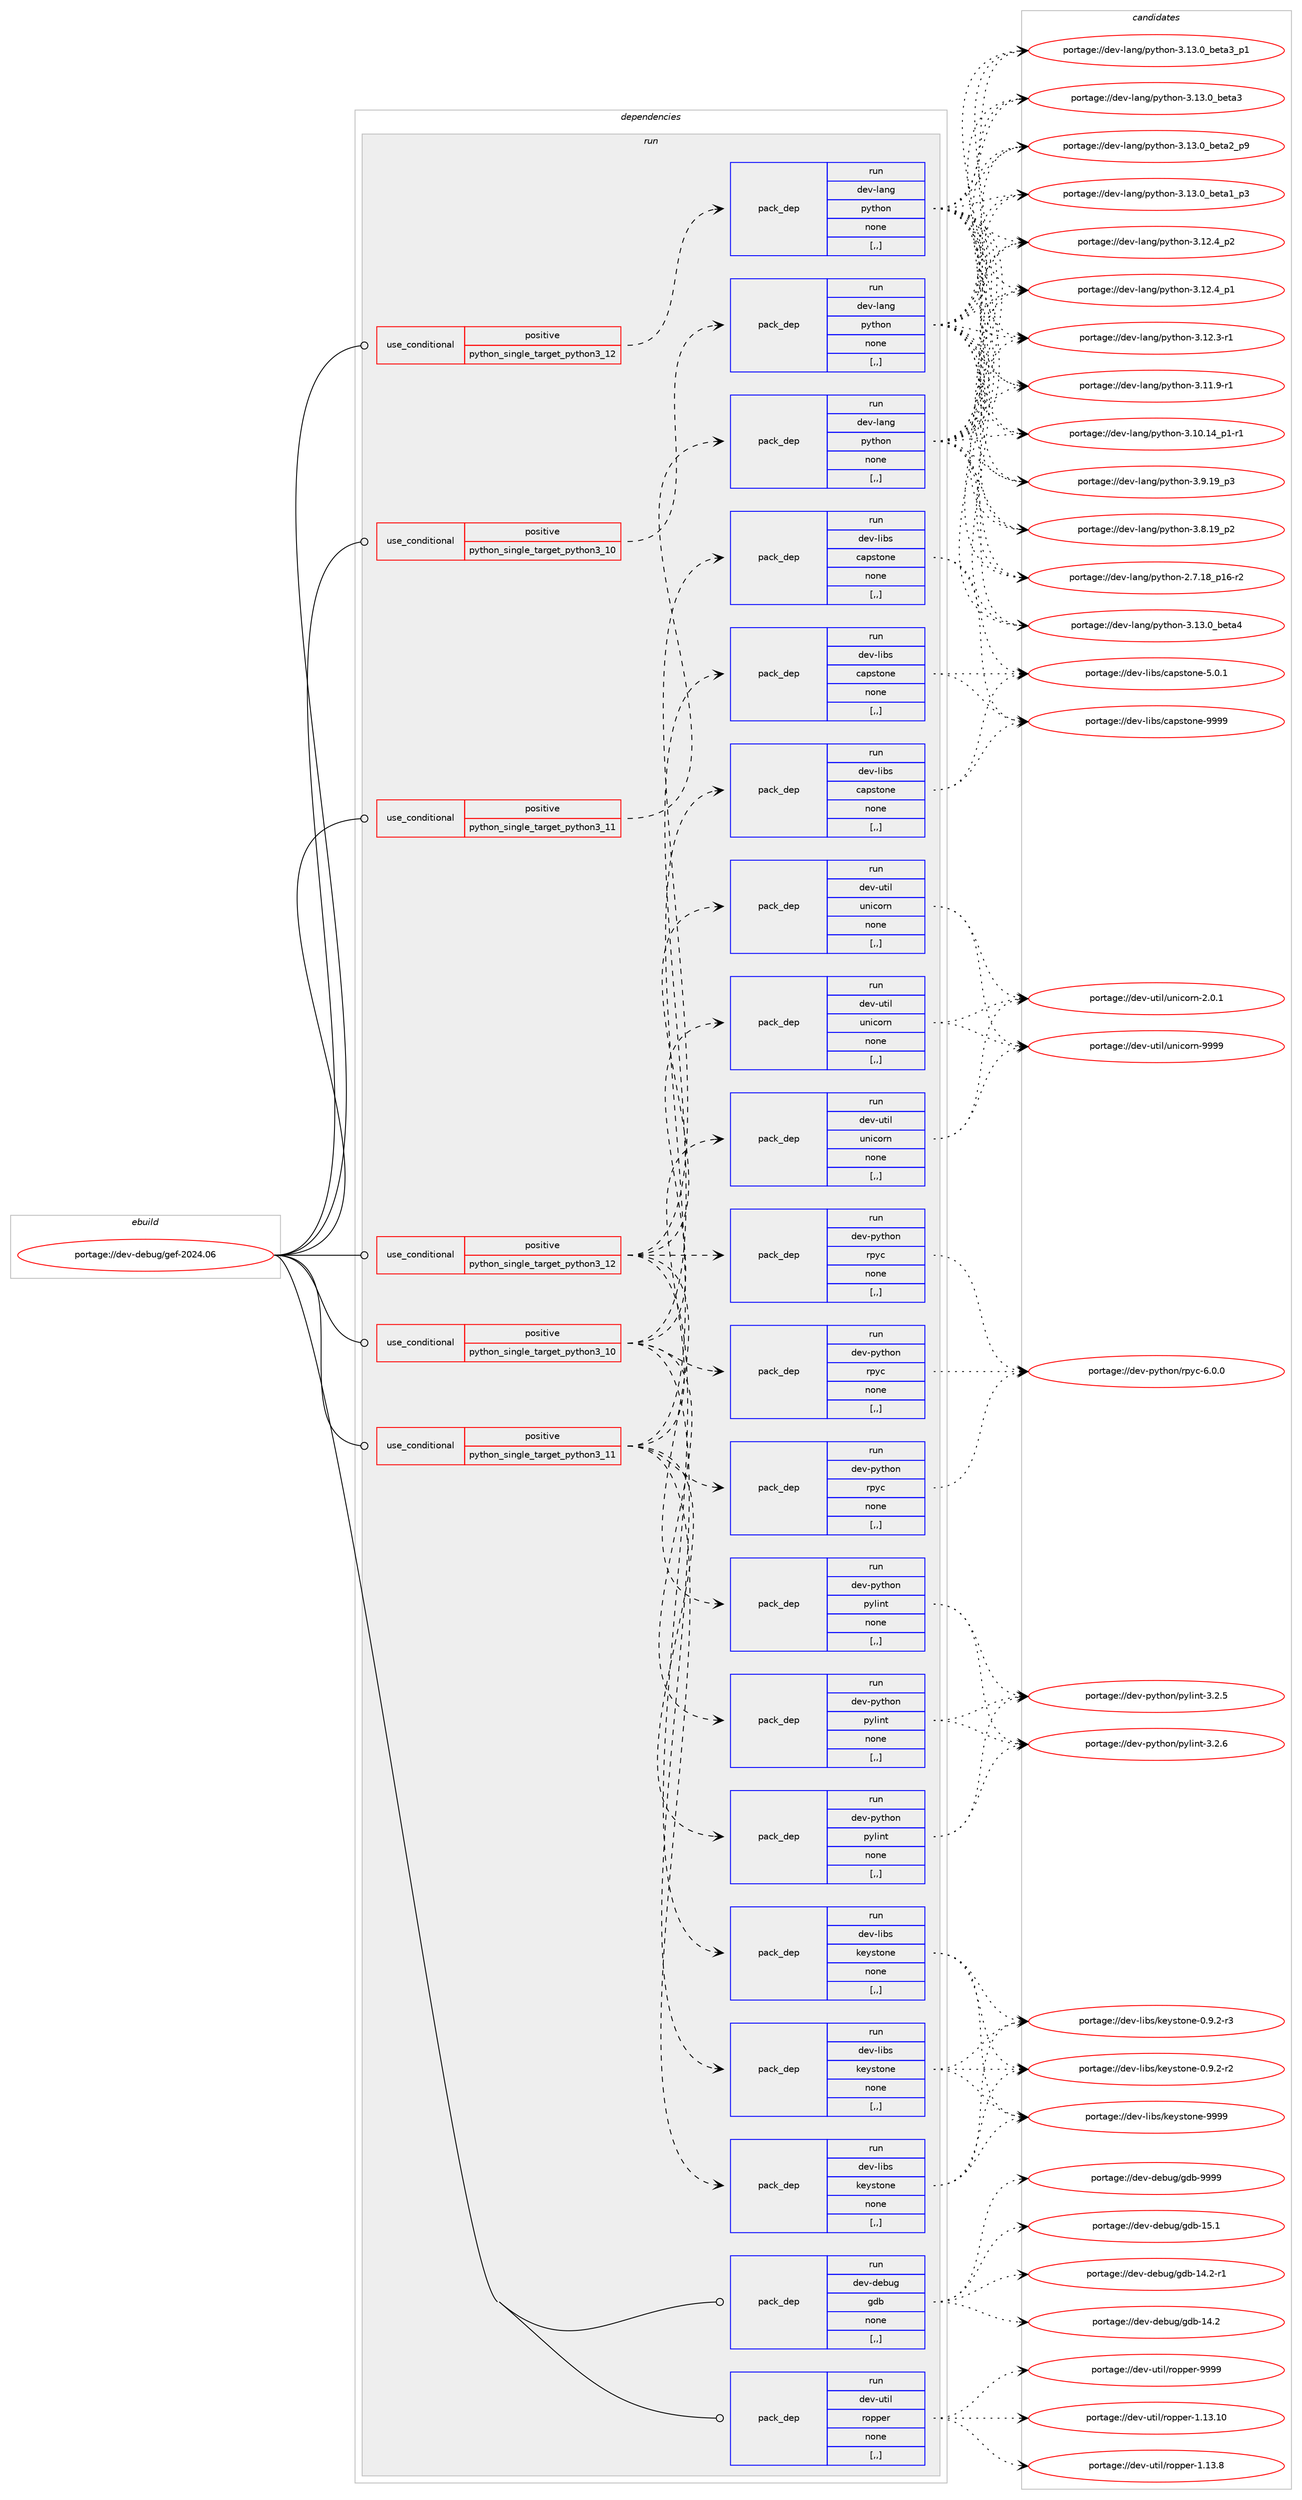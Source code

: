 digraph prolog {

# *************
# Graph options
# *************

newrank=true;
concentrate=true;
compound=true;
graph [rankdir=LR,fontname=Helvetica,fontsize=10,ranksep=1.5];#, ranksep=2.5, nodesep=0.2];
edge  [arrowhead=vee];
node  [fontname=Helvetica,fontsize=10];

# **********
# The ebuild
# **********

subgraph cluster_leftcol {
color=gray;
label=<<i>ebuild</i>>;
id [label="portage://dev-debug/gef-2024.06", color=red, width=4, href="../dev-debug/gef-2024.06.svg"];
}

# ****************
# The dependencies
# ****************

subgraph cluster_midcol {
color=gray;
label=<<i>dependencies</i>>;
subgraph cluster_compile {
fillcolor="#eeeeee";
style=filled;
label=<<i>compile</i>>;
}
subgraph cluster_compileandrun {
fillcolor="#eeeeee";
style=filled;
label=<<i>compile and run</i>>;
}
subgraph cluster_run {
fillcolor="#eeeeee";
style=filled;
label=<<i>run</i>>;
subgraph cond19143 {
dependency72335 [label=<<TABLE BORDER="0" CELLBORDER="1" CELLSPACING="0" CELLPADDING="4"><TR><TD ROWSPAN="3" CELLPADDING="10">use_conditional</TD></TR><TR><TD>positive</TD></TR><TR><TD>python_single_target_python3_10</TD></TR></TABLE>>, shape=none, color=red];
subgraph pack52241 {
dependency72336 [label=<<TABLE BORDER="0" CELLBORDER="1" CELLSPACING="0" CELLPADDING="4" WIDTH="220"><TR><TD ROWSPAN="6" CELLPADDING="30">pack_dep</TD></TR><TR><TD WIDTH="110">run</TD></TR><TR><TD>dev-lang</TD></TR><TR><TD>python</TD></TR><TR><TD>none</TD></TR><TR><TD>[,,]</TD></TR></TABLE>>, shape=none, color=blue];
}
dependency72335:e -> dependency72336:w [weight=20,style="dashed",arrowhead="vee"];
}
id:e -> dependency72335:w [weight=20,style="solid",arrowhead="odot"];
subgraph cond19144 {
dependency72337 [label=<<TABLE BORDER="0" CELLBORDER="1" CELLSPACING="0" CELLPADDING="4"><TR><TD ROWSPAN="3" CELLPADDING="10">use_conditional</TD></TR><TR><TD>positive</TD></TR><TR><TD>python_single_target_python3_10</TD></TR></TABLE>>, shape=none, color=red];
subgraph pack52242 {
dependency72338 [label=<<TABLE BORDER="0" CELLBORDER="1" CELLSPACING="0" CELLPADDING="4" WIDTH="220"><TR><TD ROWSPAN="6" CELLPADDING="30">pack_dep</TD></TR><TR><TD WIDTH="110">run</TD></TR><TR><TD>dev-libs</TD></TR><TR><TD>capstone</TD></TR><TR><TD>none</TD></TR><TR><TD>[,,]</TD></TR></TABLE>>, shape=none, color=blue];
}
dependency72337:e -> dependency72338:w [weight=20,style="dashed",arrowhead="vee"];
subgraph pack52243 {
dependency72339 [label=<<TABLE BORDER="0" CELLBORDER="1" CELLSPACING="0" CELLPADDING="4" WIDTH="220"><TR><TD ROWSPAN="6" CELLPADDING="30">pack_dep</TD></TR><TR><TD WIDTH="110">run</TD></TR><TR><TD>dev-libs</TD></TR><TR><TD>keystone</TD></TR><TR><TD>none</TD></TR><TR><TD>[,,]</TD></TR></TABLE>>, shape=none, color=blue];
}
dependency72337:e -> dependency72339:w [weight=20,style="dashed",arrowhead="vee"];
subgraph pack52244 {
dependency72340 [label=<<TABLE BORDER="0" CELLBORDER="1" CELLSPACING="0" CELLPADDING="4" WIDTH="220"><TR><TD ROWSPAN="6" CELLPADDING="30">pack_dep</TD></TR><TR><TD WIDTH="110">run</TD></TR><TR><TD>dev-python</TD></TR><TR><TD>pylint</TD></TR><TR><TD>none</TD></TR><TR><TD>[,,]</TD></TR></TABLE>>, shape=none, color=blue];
}
dependency72337:e -> dependency72340:w [weight=20,style="dashed",arrowhead="vee"];
subgraph pack52245 {
dependency72341 [label=<<TABLE BORDER="0" CELLBORDER="1" CELLSPACING="0" CELLPADDING="4" WIDTH="220"><TR><TD ROWSPAN="6" CELLPADDING="30">pack_dep</TD></TR><TR><TD WIDTH="110">run</TD></TR><TR><TD>dev-python</TD></TR><TR><TD>rpyc</TD></TR><TR><TD>none</TD></TR><TR><TD>[,,]</TD></TR></TABLE>>, shape=none, color=blue];
}
dependency72337:e -> dependency72341:w [weight=20,style="dashed",arrowhead="vee"];
subgraph pack52246 {
dependency72342 [label=<<TABLE BORDER="0" CELLBORDER="1" CELLSPACING="0" CELLPADDING="4" WIDTH="220"><TR><TD ROWSPAN="6" CELLPADDING="30">pack_dep</TD></TR><TR><TD WIDTH="110">run</TD></TR><TR><TD>dev-util</TD></TR><TR><TD>unicorn</TD></TR><TR><TD>none</TD></TR><TR><TD>[,,]</TD></TR></TABLE>>, shape=none, color=blue];
}
dependency72337:e -> dependency72342:w [weight=20,style="dashed",arrowhead="vee"];
}
id:e -> dependency72337:w [weight=20,style="solid",arrowhead="odot"];
subgraph cond19145 {
dependency72343 [label=<<TABLE BORDER="0" CELLBORDER="1" CELLSPACING="0" CELLPADDING="4"><TR><TD ROWSPAN="3" CELLPADDING="10">use_conditional</TD></TR><TR><TD>positive</TD></TR><TR><TD>python_single_target_python3_11</TD></TR></TABLE>>, shape=none, color=red];
subgraph pack52247 {
dependency72344 [label=<<TABLE BORDER="0" CELLBORDER="1" CELLSPACING="0" CELLPADDING="4" WIDTH="220"><TR><TD ROWSPAN="6" CELLPADDING="30">pack_dep</TD></TR><TR><TD WIDTH="110">run</TD></TR><TR><TD>dev-lang</TD></TR><TR><TD>python</TD></TR><TR><TD>none</TD></TR><TR><TD>[,,]</TD></TR></TABLE>>, shape=none, color=blue];
}
dependency72343:e -> dependency72344:w [weight=20,style="dashed",arrowhead="vee"];
}
id:e -> dependency72343:w [weight=20,style="solid",arrowhead="odot"];
subgraph cond19146 {
dependency72345 [label=<<TABLE BORDER="0" CELLBORDER="1" CELLSPACING="0" CELLPADDING="4"><TR><TD ROWSPAN="3" CELLPADDING="10">use_conditional</TD></TR><TR><TD>positive</TD></TR><TR><TD>python_single_target_python3_11</TD></TR></TABLE>>, shape=none, color=red];
subgraph pack52248 {
dependency72346 [label=<<TABLE BORDER="0" CELLBORDER="1" CELLSPACING="0" CELLPADDING="4" WIDTH="220"><TR><TD ROWSPAN="6" CELLPADDING="30">pack_dep</TD></TR><TR><TD WIDTH="110">run</TD></TR><TR><TD>dev-libs</TD></TR><TR><TD>capstone</TD></TR><TR><TD>none</TD></TR><TR><TD>[,,]</TD></TR></TABLE>>, shape=none, color=blue];
}
dependency72345:e -> dependency72346:w [weight=20,style="dashed",arrowhead="vee"];
subgraph pack52249 {
dependency72347 [label=<<TABLE BORDER="0" CELLBORDER="1" CELLSPACING="0" CELLPADDING="4" WIDTH="220"><TR><TD ROWSPAN="6" CELLPADDING="30">pack_dep</TD></TR><TR><TD WIDTH="110">run</TD></TR><TR><TD>dev-libs</TD></TR><TR><TD>keystone</TD></TR><TR><TD>none</TD></TR><TR><TD>[,,]</TD></TR></TABLE>>, shape=none, color=blue];
}
dependency72345:e -> dependency72347:w [weight=20,style="dashed",arrowhead="vee"];
subgraph pack52250 {
dependency72348 [label=<<TABLE BORDER="0" CELLBORDER="1" CELLSPACING="0" CELLPADDING="4" WIDTH="220"><TR><TD ROWSPAN="6" CELLPADDING="30">pack_dep</TD></TR><TR><TD WIDTH="110">run</TD></TR><TR><TD>dev-python</TD></TR><TR><TD>pylint</TD></TR><TR><TD>none</TD></TR><TR><TD>[,,]</TD></TR></TABLE>>, shape=none, color=blue];
}
dependency72345:e -> dependency72348:w [weight=20,style="dashed",arrowhead="vee"];
subgraph pack52251 {
dependency72349 [label=<<TABLE BORDER="0" CELLBORDER="1" CELLSPACING="0" CELLPADDING="4" WIDTH="220"><TR><TD ROWSPAN="6" CELLPADDING="30">pack_dep</TD></TR><TR><TD WIDTH="110">run</TD></TR><TR><TD>dev-python</TD></TR><TR><TD>rpyc</TD></TR><TR><TD>none</TD></TR><TR><TD>[,,]</TD></TR></TABLE>>, shape=none, color=blue];
}
dependency72345:e -> dependency72349:w [weight=20,style="dashed",arrowhead="vee"];
subgraph pack52252 {
dependency72350 [label=<<TABLE BORDER="0" CELLBORDER="1" CELLSPACING="0" CELLPADDING="4" WIDTH="220"><TR><TD ROWSPAN="6" CELLPADDING="30">pack_dep</TD></TR><TR><TD WIDTH="110">run</TD></TR><TR><TD>dev-util</TD></TR><TR><TD>unicorn</TD></TR><TR><TD>none</TD></TR><TR><TD>[,,]</TD></TR></TABLE>>, shape=none, color=blue];
}
dependency72345:e -> dependency72350:w [weight=20,style="dashed",arrowhead="vee"];
}
id:e -> dependency72345:w [weight=20,style="solid",arrowhead="odot"];
subgraph cond19147 {
dependency72351 [label=<<TABLE BORDER="0" CELLBORDER="1" CELLSPACING="0" CELLPADDING="4"><TR><TD ROWSPAN="3" CELLPADDING="10">use_conditional</TD></TR><TR><TD>positive</TD></TR><TR><TD>python_single_target_python3_12</TD></TR></TABLE>>, shape=none, color=red];
subgraph pack52253 {
dependency72352 [label=<<TABLE BORDER="0" CELLBORDER="1" CELLSPACING="0" CELLPADDING="4" WIDTH="220"><TR><TD ROWSPAN="6" CELLPADDING="30">pack_dep</TD></TR><TR><TD WIDTH="110">run</TD></TR><TR><TD>dev-lang</TD></TR><TR><TD>python</TD></TR><TR><TD>none</TD></TR><TR><TD>[,,]</TD></TR></TABLE>>, shape=none, color=blue];
}
dependency72351:e -> dependency72352:w [weight=20,style="dashed",arrowhead="vee"];
}
id:e -> dependency72351:w [weight=20,style="solid",arrowhead="odot"];
subgraph cond19148 {
dependency72353 [label=<<TABLE BORDER="0" CELLBORDER="1" CELLSPACING="0" CELLPADDING="4"><TR><TD ROWSPAN="3" CELLPADDING="10">use_conditional</TD></TR><TR><TD>positive</TD></TR><TR><TD>python_single_target_python3_12</TD></TR></TABLE>>, shape=none, color=red];
subgraph pack52254 {
dependency72354 [label=<<TABLE BORDER="0" CELLBORDER="1" CELLSPACING="0" CELLPADDING="4" WIDTH="220"><TR><TD ROWSPAN="6" CELLPADDING="30">pack_dep</TD></TR><TR><TD WIDTH="110">run</TD></TR><TR><TD>dev-libs</TD></TR><TR><TD>capstone</TD></TR><TR><TD>none</TD></TR><TR><TD>[,,]</TD></TR></TABLE>>, shape=none, color=blue];
}
dependency72353:e -> dependency72354:w [weight=20,style="dashed",arrowhead="vee"];
subgraph pack52255 {
dependency72355 [label=<<TABLE BORDER="0" CELLBORDER="1" CELLSPACING="0" CELLPADDING="4" WIDTH="220"><TR><TD ROWSPAN="6" CELLPADDING="30">pack_dep</TD></TR><TR><TD WIDTH="110">run</TD></TR><TR><TD>dev-libs</TD></TR><TR><TD>keystone</TD></TR><TR><TD>none</TD></TR><TR><TD>[,,]</TD></TR></TABLE>>, shape=none, color=blue];
}
dependency72353:e -> dependency72355:w [weight=20,style="dashed",arrowhead="vee"];
subgraph pack52256 {
dependency72356 [label=<<TABLE BORDER="0" CELLBORDER="1" CELLSPACING="0" CELLPADDING="4" WIDTH="220"><TR><TD ROWSPAN="6" CELLPADDING="30">pack_dep</TD></TR><TR><TD WIDTH="110">run</TD></TR><TR><TD>dev-python</TD></TR><TR><TD>pylint</TD></TR><TR><TD>none</TD></TR><TR><TD>[,,]</TD></TR></TABLE>>, shape=none, color=blue];
}
dependency72353:e -> dependency72356:w [weight=20,style="dashed",arrowhead="vee"];
subgraph pack52257 {
dependency72357 [label=<<TABLE BORDER="0" CELLBORDER="1" CELLSPACING="0" CELLPADDING="4" WIDTH="220"><TR><TD ROWSPAN="6" CELLPADDING="30">pack_dep</TD></TR><TR><TD WIDTH="110">run</TD></TR><TR><TD>dev-python</TD></TR><TR><TD>rpyc</TD></TR><TR><TD>none</TD></TR><TR><TD>[,,]</TD></TR></TABLE>>, shape=none, color=blue];
}
dependency72353:e -> dependency72357:w [weight=20,style="dashed",arrowhead="vee"];
subgraph pack52258 {
dependency72358 [label=<<TABLE BORDER="0" CELLBORDER="1" CELLSPACING="0" CELLPADDING="4" WIDTH="220"><TR><TD ROWSPAN="6" CELLPADDING="30">pack_dep</TD></TR><TR><TD WIDTH="110">run</TD></TR><TR><TD>dev-util</TD></TR><TR><TD>unicorn</TD></TR><TR><TD>none</TD></TR><TR><TD>[,,]</TD></TR></TABLE>>, shape=none, color=blue];
}
dependency72353:e -> dependency72358:w [weight=20,style="dashed",arrowhead="vee"];
}
id:e -> dependency72353:w [weight=20,style="solid",arrowhead="odot"];
subgraph pack52259 {
dependency72359 [label=<<TABLE BORDER="0" CELLBORDER="1" CELLSPACING="0" CELLPADDING="4" WIDTH="220"><TR><TD ROWSPAN="6" CELLPADDING="30">pack_dep</TD></TR><TR><TD WIDTH="110">run</TD></TR><TR><TD>dev-debug</TD></TR><TR><TD>gdb</TD></TR><TR><TD>none</TD></TR><TR><TD>[,,]</TD></TR></TABLE>>, shape=none, color=blue];
}
id:e -> dependency72359:w [weight=20,style="solid",arrowhead="odot"];
subgraph pack52260 {
dependency72360 [label=<<TABLE BORDER="0" CELLBORDER="1" CELLSPACING="0" CELLPADDING="4" WIDTH="220"><TR><TD ROWSPAN="6" CELLPADDING="30">pack_dep</TD></TR><TR><TD WIDTH="110">run</TD></TR><TR><TD>dev-util</TD></TR><TR><TD>ropper</TD></TR><TR><TD>none</TD></TR><TR><TD>[,,]</TD></TR></TABLE>>, shape=none, color=blue];
}
id:e -> dependency72360:w [weight=20,style="solid",arrowhead="odot"];
}
}

# **************
# The candidates
# **************

subgraph cluster_choices {
rank=same;
color=gray;
label=<<i>candidates</i>>;

subgraph choice52241 {
color=black;
nodesep=1;
choice1001011184510897110103471121211161041111104551464951464895981011169752 [label="portage://dev-lang/python-3.13.0_beta4", color=red, width=4,href="../dev-lang/python-3.13.0_beta4.svg"];
choice10010111845108971101034711212111610411111045514649514648959810111697519511249 [label="portage://dev-lang/python-3.13.0_beta3_p1", color=red, width=4,href="../dev-lang/python-3.13.0_beta3_p1.svg"];
choice1001011184510897110103471121211161041111104551464951464895981011169751 [label="portage://dev-lang/python-3.13.0_beta3", color=red, width=4,href="../dev-lang/python-3.13.0_beta3.svg"];
choice10010111845108971101034711212111610411111045514649514648959810111697509511257 [label="portage://dev-lang/python-3.13.0_beta2_p9", color=red, width=4,href="../dev-lang/python-3.13.0_beta2_p9.svg"];
choice10010111845108971101034711212111610411111045514649514648959810111697499511251 [label="portage://dev-lang/python-3.13.0_beta1_p3", color=red, width=4,href="../dev-lang/python-3.13.0_beta1_p3.svg"];
choice100101118451089711010347112121116104111110455146495046529511250 [label="portage://dev-lang/python-3.12.4_p2", color=red, width=4,href="../dev-lang/python-3.12.4_p2.svg"];
choice100101118451089711010347112121116104111110455146495046529511249 [label="portage://dev-lang/python-3.12.4_p1", color=red, width=4,href="../dev-lang/python-3.12.4_p1.svg"];
choice100101118451089711010347112121116104111110455146495046514511449 [label="portage://dev-lang/python-3.12.3-r1", color=red, width=4,href="../dev-lang/python-3.12.3-r1.svg"];
choice100101118451089711010347112121116104111110455146494946574511449 [label="portage://dev-lang/python-3.11.9-r1", color=red, width=4,href="../dev-lang/python-3.11.9-r1.svg"];
choice100101118451089711010347112121116104111110455146494846495295112494511449 [label="portage://dev-lang/python-3.10.14_p1-r1", color=red, width=4,href="../dev-lang/python-3.10.14_p1-r1.svg"];
choice100101118451089711010347112121116104111110455146574649579511251 [label="portage://dev-lang/python-3.9.19_p3", color=red, width=4,href="../dev-lang/python-3.9.19_p3.svg"];
choice100101118451089711010347112121116104111110455146564649579511250 [label="portage://dev-lang/python-3.8.19_p2", color=red, width=4,href="../dev-lang/python-3.8.19_p2.svg"];
choice100101118451089711010347112121116104111110455046554649569511249544511450 [label="portage://dev-lang/python-2.7.18_p16-r2", color=red, width=4,href="../dev-lang/python-2.7.18_p16-r2.svg"];
dependency72336:e -> choice1001011184510897110103471121211161041111104551464951464895981011169752:w [style=dotted,weight="100"];
dependency72336:e -> choice10010111845108971101034711212111610411111045514649514648959810111697519511249:w [style=dotted,weight="100"];
dependency72336:e -> choice1001011184510897110103471121211161041111104551464951464895981011169751:w [style=dotted,weight="100"];
dependency72336:e -> choice10010111845108971101034711212111610411111045514649514648959810111697509511257:w [style=dotted,weight="100"];
dependency72336:e -> choice10010111845108971101034711212111610411111045514649514648959810111697499511251:w [style=dotted,weight="100"];
dependency72336:e -> choice100101118451089711010347112121116104111110455146495046529511250:w [style=dotted,weight="100"];
dependency72336:e -> choice100101118451089711010347112121116104111110455146495046529511249:w [style=dotted,weight="100"];
dependency72336:e -> choice100101118451089711010347112121116104111110455146495046514511449:w [style=dotted,weight="100"];
dependency72336:e -> choice100101118451089711010347112121116104111110455146494946574511449:w [style=dotted,weight="100"];
dependency72336:e -> choice100101118451089711010347112121116104111110455146494846495295112494511449:w [style=dotted,weight="100"];
dependency72336:e -> choice100101118451089711010347112121116104111110455146574649579511251:w [style=dotted,weight="100"];
dependency72336:e -> choice100101118451089711010347112121116104111110455146564649579511250:w [style=dotted,weight="100"];
dependency72336:e -> choice100101118451089711010347112121116104111110455046554649569511249544511450:w [style=dotted,weight="100"];
}
subgraph choice52242 {
color=black;
nodesep=1;
choice10010111845108105981154799971121151161111101014557575757 [label="portage://dev-libs/capstone-9999", color=red, width=4,href="../dev-libs/capstone-9999.svg"];
choice1001011184510810598115479997112115116111110101455346484649 [label="portage://dev-libs/capstone-5.0.1", color=red, width=4,href="../dev-libs/capstone-5.0.1.svg"];
dependency72338:e -> choice10010111845108105981154799971121151161111101014557575757:w [style=dotted,weight="100"];
dependency72338:e -> choice1001011184510810598115479997112115116111110101455346484649:w [style=dotted,weight="100"];
}
subgraph choice52243 {
color=black;
nodesep=1;
choice1001011184510810598115471071011211151161111101014557575757 [label="portage://dev-libs/keystone-9999", color=red, width=4,href="../dev-libs/keystone-9999.svg"];
choice1001011184510810598115471071011211151161111101014548465746504511451 [label="portage://dev-libs/keystone-0.9.2-r3", color=red, width=4,href="../dev-libs/keystone-0.9.2-r3.svg"];
choice1001011184510810598115471071011211151161111101014548465746504511450 [label="portage://dev-libs/keystone-0.9.2-r2", color=red, width=4,href="../dev-libs/keystone-0.9.2-r2.svg"];
dependency72339:e -> choice1001011184510810598115471071011211151161111101014557575757:w [style=dotted,weight="100"];
dependency72339:e -> choice1001011184510810598115471071011211151161111101014548465746504511451:w [style=dotted,weight="100"];
dependency72339:e -> choice1001011184510810598115471071011211151161111101014548465746504511450:w [style=dotted,weight="100"];
}
subgraph choice52244 {
color=black;
nodesep=1;
choice1001011184511212111610411111047112121108105110116455146504654 [label="portage://dev-python/pylint-3.2.6", color=red, width=4,href="../dev-python/pylint-3.2.6.svg"];
choice1001011184511212111610411111047112121108105110116455146504653 [label="portage://dev-python/pylint-3.2.5", color=red, width=4,href="../dev-python/pylint-3.2.5.svg"];
dependency72340:e -> choice1001011184511212111610411111047112121108105110116455146504654:w [style=dotted,weight="100"];
dependency72340:e -> choice1001011184511212111610411111047112121108105110116455146504653:w [style=dotted,weight="100"];
}
subgraph choice52245 {
color=black;
nodesep=1;
choice100101118451121211161041111104711411212199455446484648 [label="portage://dev-python/rpyc-6.0.0", color=red, width=4,href="../dev-python/rpyc-6.0.0.svg"];
dependency72341:e -> choice100101118451121211161041111104711411212199455446484648:w [style=dotted,weight="100"];
}
subgraph choice52246 {
color=black;
nodesep=1;
choice1001011184511711610510847117110105991111141104557575757 [label="portage://dev-util/unicorn-9999", color=red, width=4,href="../dev-util/unicorn-9999.svg"];
choice100101118451171161051084711711010599111114110455046484649 [label="portage://dev-util/unicorn-2.0.1", color=red, width=4,href="../dev-util/unicorn-2.0.1.svg"];
dependency72342:e -> choice1001011184511711610510847117110105991111141104557575757:w [style=dotted,weight="100"];
dependency72342:e -> choice100101118451171161051084711711010599111114110455046484649:w [style=dotted,weight="100"];
}
subgraph choice52247 {
color=black;
nodesep=1;
choice1001011184510897110103471121211161041111104551464951464895981011169752 [label="portage://dev-lang/python-3.13.0_beta4", color=red, width=4,href="../dev-lang/python-3.13.0_beta4.svg"];
choice10010111845108971101034711212111610411111045514649514648959810111697519511249 [label="portage://dev-lang/python-3.13.0_beta3_p1", color=red, width=4,href="../dev-lang/python-3.13.0_beta3_p1.svg"];
choice1001011184510897110103471121211161041111104551464951464895981011169751 [label="portage://dev-lang/python-3.13.0_beta3", color=red, width=4,href="../dev-lang/python-3.13.0_beta3.svg"];
choice10010111845108971101034711212111610411111045514649514648959810111697509511257 [label="portage://dev-lang/python-3.13.0_beta2_p9", color=red, width=4,href="../dev-lang/python-3.13.0_beta2_p9.svg"];
choice10010111845108971101034711212111610411111045514649514648959810111697499511251 [label="portage://dev-lang/python-3.13.0_beta1_p3", color=red, width=4,href="../dev-lang/python-3.13.0_beta1_p3.svg"];
choice100101118451089711010347112121116104111110455146495046529511250 [label="portage://dev-lang/python-3.12.4_p2", color=red, width=4,href="../dev-lang/python-3.12.4_p2.svg"];
choice100101118451089711010347112121116104111110455146495046529511249 [label="portage://dev-lang/python-3.12.4_p1", color=red, width=4,href="../dev-lang/python-3.12.4_p1.svg"];
choice100101118451089711010347112121116104111110455146495046514511449 [label="portage://dev-lang/python-3.12.3-r1", color=red, width=4,href="../dev-lang/python-3.12.3-r1.svg"];
choice100101118451089711010347112121116104111110455146494946574511449 [label="portage://dev-lang/python-3.11.9-r1", color=red, width=4,href="../dev-lang/python-3.11.9-r1.svg"];
choice100101118451089711010347112121116104111110455146494846495295112494511449 [label="portage://dev-lang/python-3.10.14_p1-r1", color=red, width=4,href="../dev-lang/python-3.10.14_p1-r1.svg"];
choice100101118451089711010347112121116104111110455146574649579511251 [label="portage://dev-lang/python-3.9.19_p3", color=red, width=4,href="../dev-lang/python-3.9.19_p3.svg"];
choice100101118451089711010347112121116104111110455146564649579511250 [label="portage://dev-lang/python-3.8.19_p2", color=red, width=4,href="../dev-lang/python-3.8.19_p2.svg"];
choice100101118451089711010347112121116104111110455046554649569511249544511450 [label="portage://dev-lang/python-2.7.18_p16-r2", color=red, width=4,href="../dev-lang/python-2.7.18_p16-r2.svg"];
dependency72344:e -> choice1001011184510897110103471121211161041111104551464951464895981011169752:w [style=dotted,weight="100"];
dependency72344:e -> choice10010111845108971101034711212111610411111045514649514648959810111697519511249:w [style=dotted,weight="100"];
dependency72344:e -> choice1001011184510897110103471121211161041111104551464951464895981011169751:w [style=dotted,weight="100"];
dependency72344:e -> choice10010111845108971101034711212111610411111045514649514648959810111697509511257:w [style=dotted,weight="100"];
dependency72344:e -> choice10010111845108971101034711212111610411111045514649514648959810111697499511251:w [style=dotted,weight="100"];
dependency72344:e -> choice100101118451089711010347112121116104111110455146495046529511250:w [style=dotted,weight="100"];
dependency72344:e -> choice100101118451089711010347112121116104111110455146495046529511249:w [style=dotted,weight="100"];
dependency72344:e -> choice100101118451089711010347112121116104111110455146495046514511449:w [style=dotted,weight="100"];
dependency72344:e -> choice100101118451089711010347112121116104111110455146494946574511449:w [style=dotted,weight="100"];
dependency72344:e -> choice100101118451089711010347112121116104111110455146494846495295112494511449:w [style=dotted,weight="100"];
dependency72344:e -> choice100101118451089711010347112121116104111110455146574649579511251:w [style=dotted,weight="100"];
dependency72344:e -> choice100101118451089711010347112121116104111110455146564649579511250:w [style=dotted,weight="100"];
dependency72344:e -> choice100101118451089711010347112121116104111110455046554649569511249544511450:w [style=dotted,weight="100"];
}
subgraph choice52248 {
color=black;
nodesep=1;
choice10010111845108105981154799971121151161111101014557575757 [label="portage://dev-libs/capstone-9999", color=red, width=4,href="../dev-libs/capstone-9999.svg"];
choice1001011184510810598115479997112115116111110101455346484649 [label="portage://dev-libs/capstone-5.0.1", color=red, width=4,href="../dev-libs/capstone-5.0.1.svg"];
dependency72346:e -> choice10010111845108105981154799971121151161111101014557575757:w [style=dotted,weight="100"];
dependency72346:e -> choice1001011184510810598115479997112115116111110101455346484649:w [style=dotted,weight="100"];
}
subgraph choice52249 {
color=black;
nodesep=1;
choice1001011184510810598115471071011211151161111101014557575757 [label="portage://dev-libs/keystone-9999", color=red, width=4,href="../dev-libs/keystone-9999.svg"];
choice1001011184510810598115471071011211151161111101014548465746504511451 [label="portage://dev-libs/keystone-0.9.2-r3", color=red, width=4,href="../dev-libs/keystone-0.9.2-r3.svg"];
choice1001011184510810598115471071011211151161111101014548465746504511450 [label="portage://dev-libs/keystone-0.9.2-r2", color=red, width=4,href="../dev-libs/keystone-0.9.2-r2.svg"];
dependency72347:e -> choice1001011184510810598115471071011211151161111101014557575757:w [style=dotted,weight="100"];
dependency72347:e -> choice1001011184510810598115471071011211151161111101014548465746504511451:w [style=dotted,weight="100"];
dependency72347:e -> choice1001011184510810598115471071011211151161111101014548465746504511450:w [style=dotted,weight="100"];
}
subgraph choice52250 {
color=black;
nodesep=1;
choice1001011184511212111610411111047112121108105110116455146504654 [label="portage://dev-python/pylint-3.2.6", color=red, width=4,href="../dev-python/pylint-3.2.6.svg"];
choice1001011184511212111610411111047112121108105110116455146504653 [label="portage://dev-python/pylint-3.2.5", color=red, width=4,href="../dev-python/pylint-3.2.5.svg"];
dependency72348:e -> choice1001011184511212111610411111047112121108105110116455146504654:w [style=dotted,weight="100"];
dependency72348:e -> choice1001011184511212111610411111047112121108105110116455146504653:w [style=dotted,weight="100"];
}
subgraph choice52251 {
color=black;
nodesep=1;
choice100101118451121211161041111104711411212199455446484648 [label="portage://dev-python/rpyc-6.0.0", color=red, width=4,href="../dev-python/rpyc-6.0.0.svg"];
dependency72349:e -> choice100101118451121211161041111104711411212199455446484648:w [style=dotted,weight="100"];
}
subgraph choice52252 {
color=black;
nodesep=1;
choice1001011184511711610510847117110105991111141104557575757 [label="portage://dev-util/unicorn-9999", color=red, width=4,href="../dev-util/unicorn-9999.svg"];
choice100101118451171161051084711711010599111114110455046484649 [label="portage://dev-util/unicorn-2.0.1", color=red, width=4,href="../dev-util/unicorn-2.0.1.svg"];
dependency72350:e -> choice1001011184511711610510847117110105991111141104557575757:w [style=dotted,weight="100"];
dependency72350:e -> choice100101118451171161051084711711010599111114110455046484649:w [style=dotted,weight="100"];
}
subgraph choice52253 {
color=black;
nodesep=1;
choice1001011184510897110103471121211161041111104551464951464895981011169752 [label="portage://dev-lang/python-3.13.0_beta4", color=red, width=4,href="../dev-lang/python-3.13.0_beta4.svg"];
choice10010111845108971101034711212111610411111045514649514648959810111697519511249 [label="portage://dev-lang/python-3.13.0_beta3_p1", color=red, width=4,href="../dev-lang/python-3.13.0_beta3_p1.svg"];
choice1001011184510897110103471121211161041111104551464951464895981011169751 [label="portage://dev-lang/python-3.13.0_beta3", color=red, width=4,href="../dev-lang/python-3.13.0_beta3.svg"];
choice10010111845108971101034711212111610411111045514649514648959810111697509511257 [label="portage://dev-lang/python-3.13.0_beta2_p9", color=red, width=4,href="../dev-lang/python-3.13.0_beta2_p9.svg"];
choice10010111845108971101034711212111610411111045514649514648959810111697499511251 [label="portage://dev-lang/python-3.13.0_beta1_p3", color=red, width=4,href="../dev-lang/python-3.13.0_beta1_p3.svg"];
choice100101118451089711010347112121116104111110455146495046529511250 [label="portage://dev-lang/python-3.12.4_p2", color=red, width=4,href="../dev-lang/python-3.12.4_p2.svg"];
choice100101118451089711010347112121116104111110455146495046529511249 [label="portage://dev-lang/python-3.12.4_p1", color=red, width=4,href="../dev-lang/python-3.12.4_p1.svg"];
choice100101118451089711010347112121116104111110455146495046514511449 [label="portage://dev-lang/python-3.12.3-r1", color=red, width=4,href="../dev-lang/python-3.12.3-r1.svg"];
choice100101118451089711010347112121116104111110455146494946574511449 [label="portage://dev-lang/python-3.11.9-r1", color=red, width=4,href="../dev-lang/python-3.11.9-r1.svg"];
choice100101118451089711010347112121116104111110455146494846495295112494511449 [label="portage://dev-lang/python-3.10.14_p1-r1", color=red, width=4,href="../dev-lang/python-3.10.14_p1-r1.svg"];
choice100101118451089711010347112121116104111110455146574649579511251 [label="portage://dev-lang/python-3.9.19_p3", color=red, width=4,href="../dev-lang/python-3.9.19_p3.svg"];
choice100101118451089711010347112121116104111110455146564649579511250 [label="portage://dev-lang/python-3.8.19_p2", color=red, width=4,href="../dev-lang/python-3.8.19_p2.svg"];
choice100101118451089711010347112121116104111110455046554649569511249544511450 [label="portage://dev-lang/python-2.7.18_p16-r2", color=red, width=4,href="../dev-lang/python-2.7.18_p16-r2.svg"];
dependency72352:e -> choice1001011184510897110103471121211161041111104551464951464895981011169752:w [style=dotted,weight="100"];
dependency72352:e -> choice10010111845108971101034711212111610411111045514649514648959810111697519511249:w [style=dotted,weight="100"];
dependency72352:e -> choice1001011184510897110103471121211161041111104551464951464895981011169751:w [style=dotted,weight="100"];
dependency72352:e -> choice10010111845108971101034711212111610411111045514649514648959810111697509511257:w [style=dotted,weight="100"];
dependency72352:e -> choice10010111845108971101034711212111610411111045514649514648959810111697499511251:w [style=dotted,weight="100"];
dependency72352:e -> choice100101118451089711010347112121116104111110455146495046529511250:w [style=dotted,weight="100"];
dependency72352:e -> choice100101118451089711010347112121116104111110455146495046529511249:w [style=dotted,weight="100"];
dependency72352:e -> choice100101118451089711010347112121116104111110455146495046514511449:w [style=dotted,weight="100"];
dependency72352:e -> choice100101118451089711010347112121116104111110455146494946574511449:w [style=dotted,weight="100"];
dependency72352:e -> choice100101118451089711010347112121116104111110455146494846495295112494511449:w [style=dotted,weight="100"];
dependency72352:e -> choice100101118451089711010347112121116104111110455146574649579511251:w [style=dotted,weight="100"];
dependency72352:e -> choice100101118451089711010347112121116104111110455146564649579511250:w [style=dotted,weight="100"];
dependency72352:e -> choice100101118451089711010347112121116104111110455046554649569511249544511450:w [style=dotted,weight="100"];
}
subgraph choice52254 {
color=black;
nodesep=1;
choice10010111845108105981154799971121151161111101014557575757 [label="portage://dev-libs/capstone-9999", color=red, width=4,href="../dev-libs/capstone-9999.svg"];
choice1001011184510810598115479997112115116111110101455346484649 [label="portage://dev-libs/capstone-5.0.1", color=red, width=4,href="../dev-libs/capstone-5.0.1.svg"];
dependency72354:e -> choice10010111845108105981154799971121151161111101014557575757:w [style=dotted,weight="100"];
dependency72354:e -> choice1001011184510810598115479997112115116111110101455346484649:w [style=dotted,weight="100"];
}
subgraph choice52255 {
color=black;
nodesep=1;
choice1001011184510810598115471071011211151161111101014557575757 [label="portage://dev-libs/keystone-9999", color=red, width=4,href="../dev-libs/keystone-9999.svg"];
choice1001011184510810598115471071011211151161111101014548465746504511451 [label="portage://dev-libs/keystone-0.9.2-r3", color=red, width=4,href="../dev-libs/keystone-0.9.2-r3.svg"];
choice1001011184510810598115471071011211151161111101014548465746504511450 [label="portage://dev-libs/keystone-0.9.2-r2", color=red, width=4,href="../dev-libs/keystone-0.9.2-r2.svg"];
dependency72355:e -> choice1001011184510810598115471071011211151161111101014557575757:w [style=dotted,weight="100"];
dependency72355:e -> choice1001011184510810598115471071011211151161111101014548465746504511451:w [style=dotted,weight="100"];
dependency72355:e -> choice1001011184510810598115471071011211151161111101014548465746504511450:w [style=dotted,weight="100"];
}
subgraph choice52256 {
color=black;
nodesep=1;
choice1001011184511212111610411111047112121108105110116455146504654 [label="portage://dev-python/pylint-3.2.6", color=red, width=4,href="../dev-python/pylint-3.2.6.svg"];
choice1001011184511212111610411111047112121108105110116455146504653 [label="portage://dev-python/pylint-3.2.5", color=red, width=4,href="../dev-python/pylint-3.2.5.svg"];
dependency72356:e -> choice1001011184511212111610411111047112121108105110116455146504654:w [style=dotted,weight="100"];
dependency72356:e -> choice1001011184511212111610411111047112121108105110116455146504653:w [style=dotted,weight="100"];
}
subgraph choice52257 {
color=black;
nodesep=1;
choice100101118451121211161041111104711411212199455446484648 [label="portage://dev-python/rpyc-6.0.0", color=red, width=4,href="../dev-python/rpyc-6.0.0.svg"];
dependency72357:e -> choice100101118451121211161041111104711411212199455446484648:w [style=dotted,weight="100"];
}
subgraph choice52258 {
color=black;
nodesep=1;
choice1001011184511711610510847117110105991111141104557575757 [label="portage://dev-util/unicorn-9999", color=red, width=4,href="../dev-util/unicorn-9999.svg"];
choice100101118451171161051084711711010599111114110455046484649 [label="portage://dev-util/unicorn-2.0.1", color=red, width=4,href="../dev-util/unicorn-2.0.1.svg"];
dependency72358:e -> choice1001011184511711610510847117110105991111141104557575757:w [style=dotted,weight="100"];
dependency72358:e -> choice100101118451171161051084711711010599111114110455046484649:w [style=dotted,weight="100"];
}
subgraph choice52259 {
color=black;
nodesep=1;
choice100101118451001019811710347103100984557575757 [label="portage://dev-debug/gdb-9999", color=red, width=4,href="../dev-debug/gdb-9999.svg"];
choice100101118451001019811710347103100984549534649 [label="portage://dev-debug/gdb-15.1", color=red, width=4,href="../dev-debug/gdb-15.1.svg"];
choice1001011184510010198117103471031009845495246504511449 [label="portage://dev-debug/gdb-14.2-r1", color=red, width=4,href="../dev-debug/gdb-14.2-r1.svg"];
choice100101118451001019811710347103100984549524650 [label="portage://dev-debug/gdb-14.2", color=red, width=4,href="../dev-debug/gdb-14.2.svg"];
dependency72359:e -> choice100101118451001019811710347103100984557575757:w [style=dotted,weight="100"];
dependency72359:e -> choice100101118451001019811710347103100984549534649:w [style=dotted,weight="100"];
dependency72359:e -> choice1001011184510010198117103471031009845495246504511449:w [style=dotted,weight="100"];
dependency72359:e -> choice100101118451001019811710347103100984549524650:w [style=dotted,weight="100"];
}
subgraph choice52260 {
color=black;
nodesep=1;
choice10010111845117116105108471141111121121011144557575757 [label="portage://dev-util/ropper-9999", color=red, width=4,href="../dev-util/ropper-9999.svg"];
choice10010111845117116105108471141111121121011144549464951464948 [label="portage://dev-util/ropper-1.13.10", color=red, width=4,href="../dev-util/ropper-1.13.10.svg"];
choice100101118451171161051084711411111211210111445494649514656 [label="portage://dev-util/ropper-1.13.8", color=red, width=4,href="../dev-util/ropper-1.13.8.svg"];
dependency72360:e -> choice10010111845117116105108471141111121121011144557575757:w [style=dotted,weight="100"];
dependency72360:e -> choice10010111845117116105108471141111121121011144549464951464948:w [style=dotted,weight="100"];
dependency72360:e -> choice100101118451171161051084711411111211210111445494649514656:w [style=dotted,weight="100"];
}
}

}
